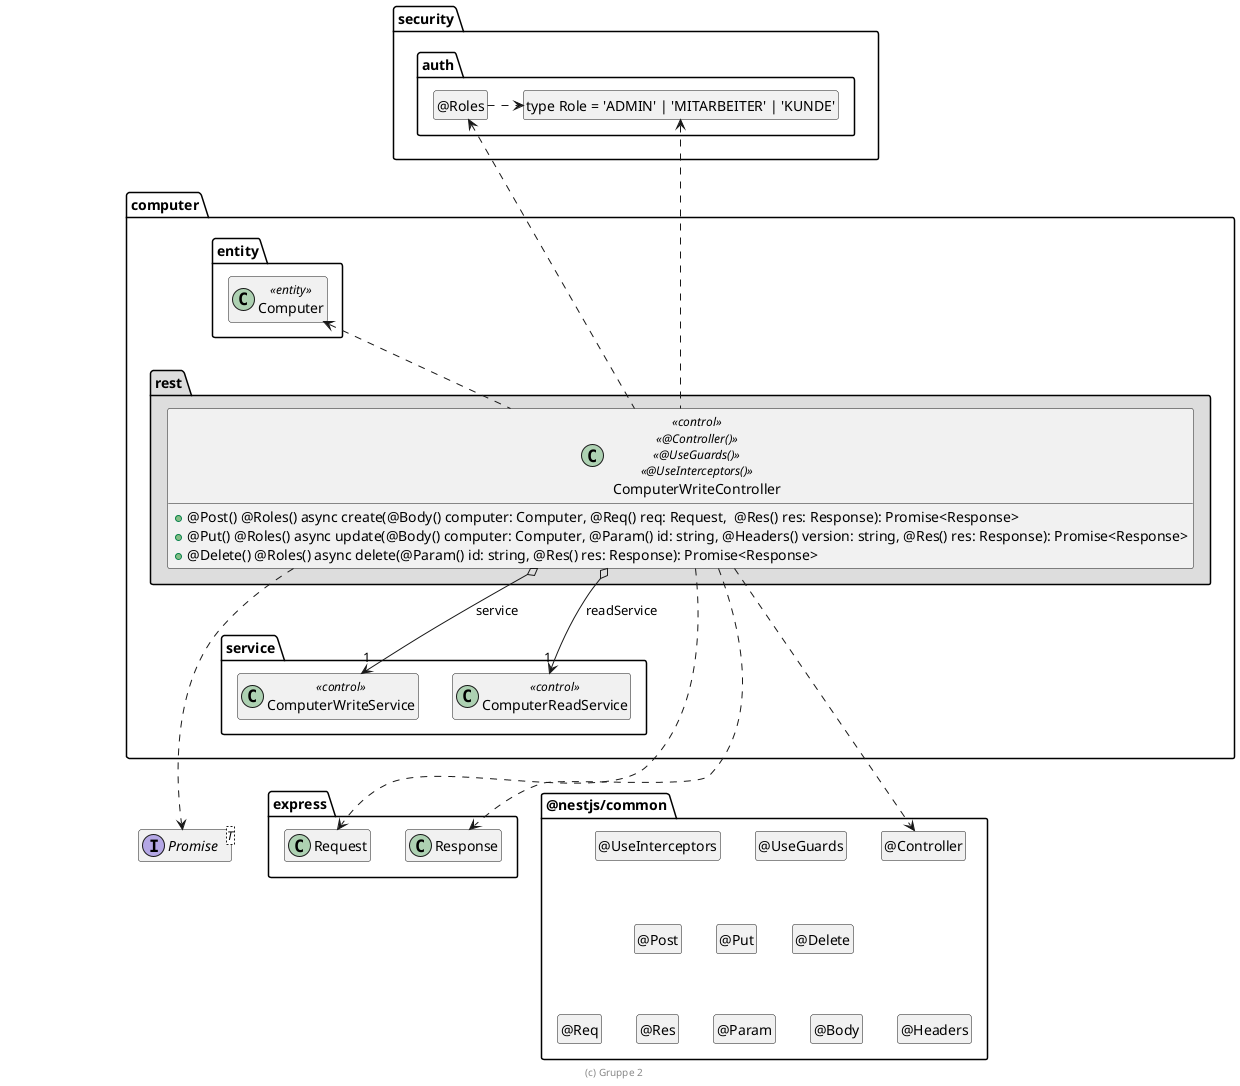 ' Copyright (C) 2019 - present Juergen Zimmermann, Hochschule Karlsruhe
'
' This program is free software: you can redistribute it and/or modify
' it under the terms of the GNU General Public License as published by
' the Free Software Foundation, either version 3 of the License, or
' (at your option) any later version.
'
' This program is distributed in the hope that it will be useful,
' but WITHOUT ANY WARRANTY; without even the implied warranty of
' MERCHANTABILITY or FITNESS FOR A PARTICULAR PURPOSE.  See the
' GNU General Public License for more details.
'
' You should have received a copy of the GNU General Public License
' along with this program.  If not, see <https://www.gnu.org/licenses/>.

' Preview durch <Alt>d

@startuml Controller-Klasse

interface Promise<T>

package @nestjs/common {
  class "@Controller" as Controller
  hide Controller circle

  class "@UseGuards" as UseGuards
  hide UseGuards circle

  class "@UseInterceptors" as UseInterceptors
  hide UseInterceptors circle

  class "@Post" as Post
  hide Post circle

  class "@Put" as Put
  hide Put circle

  class "@Delete" as Delete
  hide Delete circle

  class "@Req" as Req
  hide Req circle

  class "@Res" as Res
  hide Res circle

  class "@Param" as Param
  hide Param circle

  class "@Body" as Body
  hide Body circle

  class "@Headers" as Headers
  hide Headers circle

  UseInterceptors .[hidden].> Post
  UseInterceptors .[hidden].> Put
  UseInterceptors .[hidden].> Delete

  Post .[hidden].> Req
  Post .[hidden].> Res
  Post .[hidden].> Param
  Post .[hidden].> Body
  Post .[hidden].> Headers
}

package express {
  class Request
  class Response

  Response .right[hidden].> Controller
}

package security.auth {
  class "type Role = 'ADMIN' | 'MITARBEITER' | 'KUNDE'" as Role
  hide Role circle

  class "@Roles" as Roles
  hide Roles circle

  Roles .right.> Role
}

package computer {
  package entity #FFFFFF {
    class Computer <<entity>>

    Computer .[hidden].> Promise
    Computer .[hidden].> Request
  }

  package service {
    class ComputerWriteService << control >>
    class ComputerReadService << control >>
  }

  package rest #DDDDDD {
    class ComputerWriteController << control >> << @Controller() >> << @UseGuards() >> << @UseInterceptors() >> {
      + @Post() @Roles() async create(@Body() computer: Computer, @Req() req: Request,  @Res() res: Response): Promise<Response>
      + @Put() @Roles() async update(@Body() computer: Computer, @Param() id: string, @Headers() version: string, @Res() res: Response): Promise<Response>
      + @Delete() @Roles() async delete(@Param() id: string, @Res() res: Response): Promise<Response>
    }

    ComputerWriteController o--> "1" ComputerWriteService : service
    ComputerWriteController o--> "1" ComputerReadService : readService
    ComputerWriteController ..up> Computer

    ComputerWriteController ..> Controller

    ComputerWriteController .up.> Roles
    ComputerWriteController .up.> Role

    ComputerWriteController ..> Request
    ComputerWriteController ..> Response
    ComputerWriteController ..> Promise

    Computer .up[hidden].> Roles
    ComputerWriteService .[hidden].> Request
    ComputerWriteService .[hidden].> Promise
  }
}

hide empty members

footer (c) Gruppe 2

@enduml
